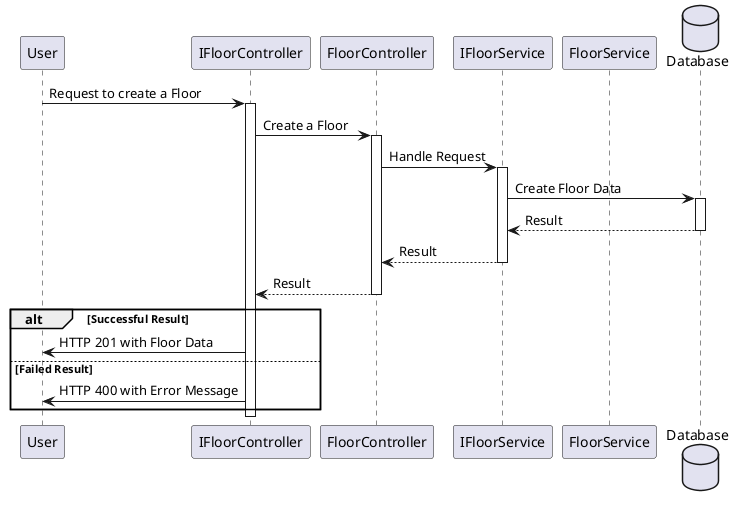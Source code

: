 @startuml sd

participant "User" as A
participant "IFloorController" as IB
participant "FloorController" as B
participant "IFloorService" as IC
participant "FloorService" as C
database "Database" as D


A -> IB: Request to create a Floor
activate IB
IB -> B: Create a Floor
activate B
B -> IC: Handle Request
activate IC
IC -> D: Create Floor Data
activate D
D --> IC: Result
deactivate D
IC --> B: Result
deactivate IC
B --> IB: Result
deactivate B

alt Successful Result
    IB -> A: HTTP 201 with Floor Data
else Failed Result
    IB -> A: HTTP 400 with Error Message
end

deactivate IB
deactivate A

@enduml
